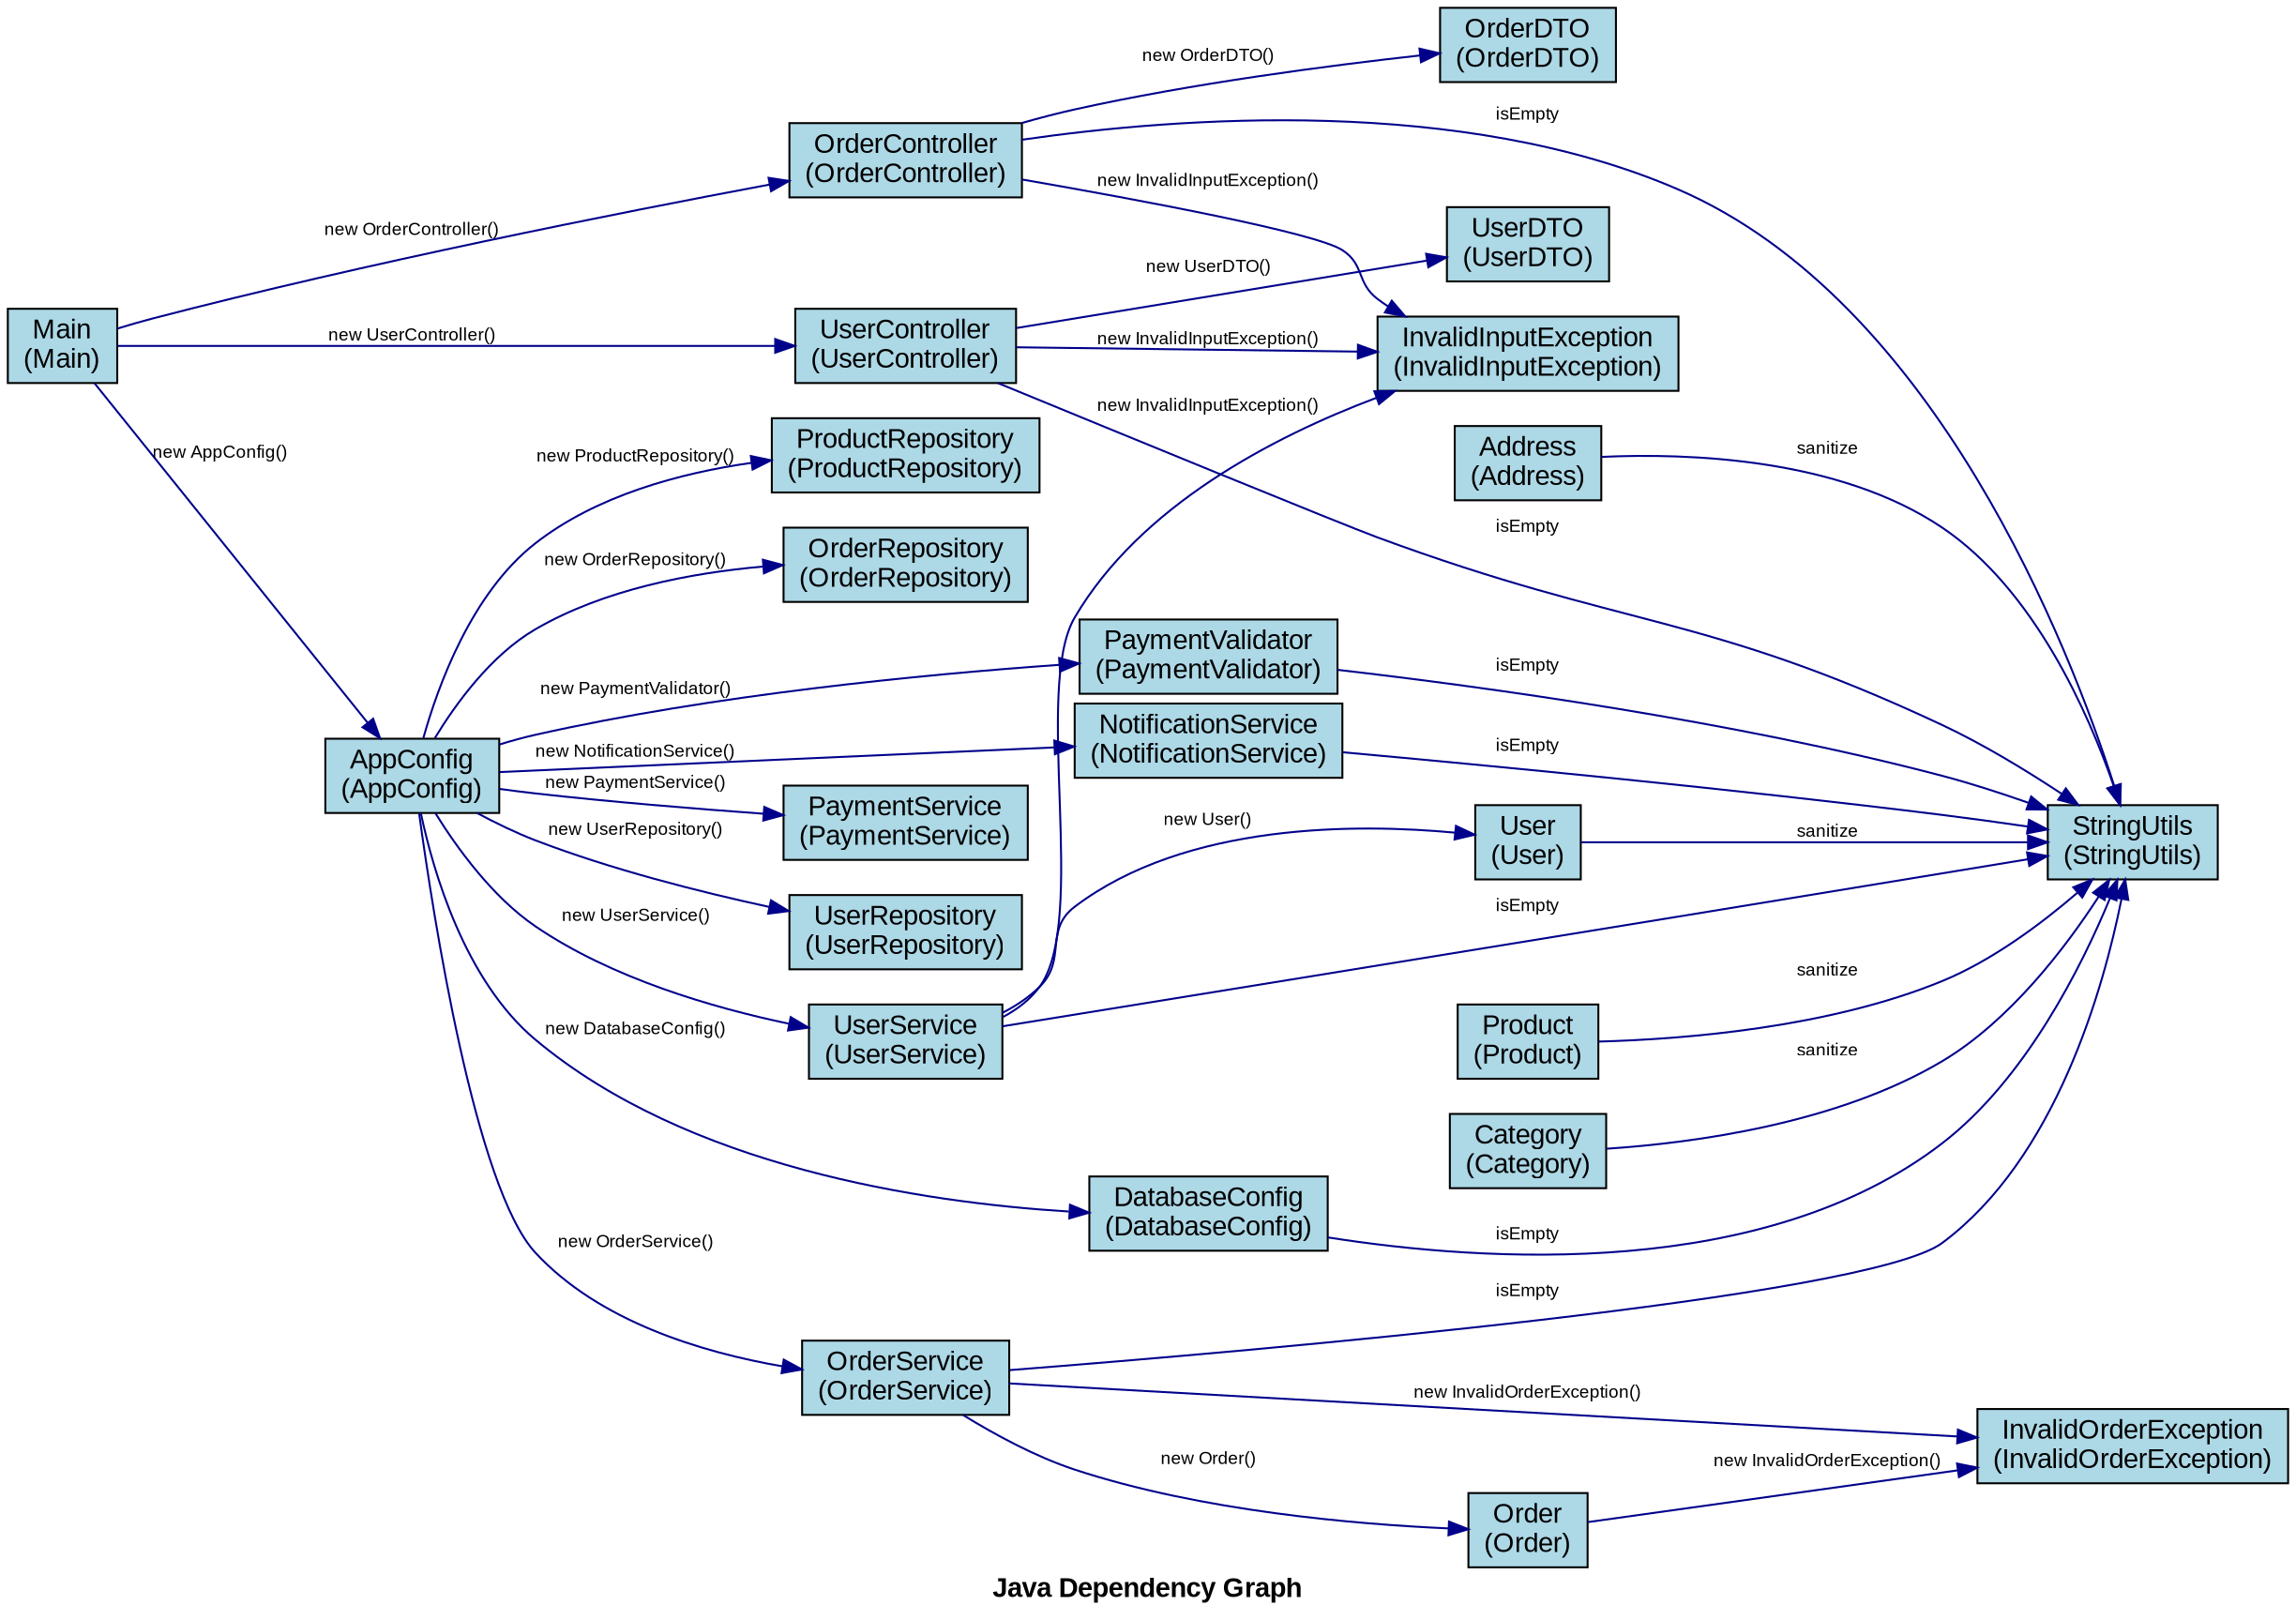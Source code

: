 digraph JavaDependencies {
    rankdir=LR;
    node [shape=box, style=filled, fillcolor=lightblue, fontname="Arial"];
    edge [fontname="Arial", fontsize=9, color=darkblue];
    graph [fontname="Arial Bold", fontsize=14, label="Java Dependency Graph"];

    "UserController" [label="UserController\n(UserController)", URL="javascript:showNodeInfo('UserController')", fillcolor="lightblue"];
    "DatabaseConfig" [label="DatabaseConfig\n(DatabaseConfig)", URL="javascript:showNodeInfo('DatabaseConfig')", fillcolor="lightblue"];
    "Order" [label="Order\n(Order)", URL="javascript:showNodeInfo('Order')", fillcolor="lightblue"];
    "UserService" [label="UserService\n(UserService)", URL="javascript:showNodeInfo('UserService')", fillcolor="lightblue"];
    "OrderService" [label="OrderService\n(OrderService)", URL="javascript:showNodeInfo('OrderService')", fillcolor="lightblue"];
    "Main" [label="Main\n(Main)", URL="javascript:showNodeInfo('Main')", fillcolor="lightblue"];
    "Product" [label="Product\n(Product)", URL="javascript:showNodeInfo('Product')", fillcolor="lightblue"];
    "AppConfig" [label="AppConfig\n(AppConfig)", URL="javascript:showNodeInfo('AppConfig')", fillcolor="lightblue"];
    "Category" [label="Category\n(Category)", URL="javascript:showNodeInfo('Category')", fillcolor="lightblue"];
    "OrderController" [label="OrderController\n(OrderController)", URL="javascript:showNodeInfo('OrderController')", fillcolor="lightblue"];
    "ProductRepository" [label="ProductRepository\n(ProductRepository)", URL="javascript:showNodeInfo('ProductRepository')", fillcolor="lightblue"];
    "PaymentValidator" [label="PaymentValidator\n(PaymentValidator)", URL="javascript:showNodeInfo('PaymentValidator')", fillcolor="lightblue"];
    "OrderRepository" [label="OrderRepository\n(OrderRepository)", URL="javascript:showNodeInfo('OrderRepository')", fillcolor="lightblue"];
    "User" [label="User\n(User)", URL="javascript:showNodeInfo('User')", fillcolor="lightblue"];
    "PaymentService" [label="PaymentService\n(PaymentService)", URL="javascript:showNodeInfo('PaymentService')", fillcolor="lightblue"];
    "NotificationService" [label="NotificationService\n(NotificationService)", URL="javascript:showNodeInfo('NotificationService')", fillcolor="lightblue"];
    "UserDTO" [label="UserDTO\n(UserDTO)", URL="javascript:showNodeInfo('UserDTO')", fillcolor="lightblue"];
    "Address" [label="Address\n(Address)", URL="javascript:showNodeInfo('Address')", fillcolor="lightblue"];
    "UserRepository" [label="UserRepository\n(UserRepository)", URL="javascript:showNodeInfo('UserRepository')", fillcolor="lightblue"];
    "OrderDTO" [label="OrderDTO\n(OrderDTO)", URL="javascript:showNodeInfo('OrderDTO')", fillcolor="lightblue"];
    "InvalidOrderException" [label="InvalidOrderException\n(InvalidOrderException)", URL="javascript:showNodeInfo('InvalidOrderException')", fillcolor="lightblue"];
    "InvalidInputException" [label="InvalidInputException\n(InvalidInputException)", URL="javascript:showNodeInfo('InvalidInputException')", fillcolor="lightblue"];
    "StringUtils" [label="StringUtils\n(StringUtils)", URL="javascript:showNodeInfo('StringUtils')", fillcolor="lightblue"];

    // Dependencies with method calls
    "Main" -> "AppConfig" [label="new AppConfig()", URL="javascript:showEdgeInfo('Main', 'AppConfig')"];
    "Main" -> "UserController" [label="new UserController()", URL="javascript:showEdgeInfo('Main', 'UserController')"];
    "Main" -> "OrderController" [label="new OrderController()", URL="javascript:showEdgeInfo('Main', 'OrderController')"];
    "OrderController" -> "StringUtils" [label="isEmpty", URL="javascript:showEdgeInfo('OrderController', 'StringUtils')"];
    "OrderController" -> "InvalidInputException" [label="new InvalidInputException()", URL="javascript:showEdgeInfo('OrderController', 'InvalidInputException')"];
    "OrderController" -> "OrderDTO" [label="new OrderDTO()", URL="javascript:showEdgeInfo('OrderController', 'OrderDTO')"];
    "UserController" -> "StringUtils" [label="isEmpty", URL="javascript:showEdgeInfo('UserController', 'StringUtils')"];
    "UserController" -> "InvalidInputException" [label="new InvalidInputException()", URL="javascript:showEdgeInfo('UserController', 'InvalidInputException')"];
    "UserController" -> "UserDTO" [label="new UserDTO()", URL="javascript:showEdgeInfo('UserController', 'UserDTO')"];
    "Address" -> "StringUtils" [label="sanitize", URL="javascript:showEdgeInfo('Address', 'StringUtils')"];
    "Category" -> "StringUtils" [label="sanitize", URL="javascript:showEdgeInfo('Category', 'StringUtils')"];
    "Order" -> "InvalidOrderException" [label="new InvalidOrderException()", URL="javascript:showEdgeInfo('Order', 'InvalidOrderException')"];
    "Product" -> "StringUtils" [label="sanitize", URL="javascript:showEdgeInfo('Product', 'StringUtils')"];
    "User" -> "StringUtils" [label="sanitize", URL="javascript:showEdgeInfo('User', 'StringUtils')"];
    "NotificationService" -> "StringUtils" [label="isEmpty", URL="javascript:showEdgeInfo('NotificationService', 'StringUtils')"];
    "OrderService" -> "StringUtils" [label="isEmpty", URL="javascript:showEdgeInfo('OrderService', 'StringUtils')"];
    "OrderService" -> "InvalidOrderException" [label="new InvalidOrderException()", URL="javascript:showEdgeInfo('OrderService', 'InvalidOrderException')"];
    "OrderService" -> "Order" [label="new Order()", URL="javascript:showEdgeInfo('OrderService', 'Order')"];
    "UserService" -> "StringUtils" [label="isEmpty", URL="javascript:showEdgeInfo('UserService', 'StringUtils')"];
    "UserService" -> "InvalidInputException" [label="new InvalidInputException()", URL="javascript:showEdgeInfo('UserService', 'InvalidInputException')"];
    "UserService" -> "User" [label="new User()", URL="javascript:showEdgeInfo('UserService', 'User')"];
    "AppConfig" -> "DatabaseConfig" [label="new DatabaseConfig()", URL="javascript:showEdgeInfo('AppConfig', 'DatabaseConfig')"];
    "AppConfig" -> "UserRepository" [label="new UserRepository()", URL="javascript:showEdgeInfo('AppConfig', 'UserRepository')"];
    "AppConfig" -> "OrderRepository" [label="new OrderRepository()", URL="javascript:showEdgeInfo('AppConfig', 'OrderRepository')"];
    "AppConfig" -> "ProductRepository" [label="new ProductRepository()", URL="javascript:showEdgeInfo('AppConfig', 'ProductRepository')"];
    "AppConfig" -> "NotificationService" [label="new NotificationService()", URL="javascript:showEdgeInfo('AppConfig', 'NotificationService')"];
    "AppConfig" -> "PaymentService" [label="new PaymentService()", URL="javascript:showEdgeInfo('AppConfig', 'PaymentService')"];
    "AppConfig" -> "PaymentValidator" [label="new PaymentValidator()", URL="javascript:showEdgeInfo('AppConfig', 'PaymentValidator')"];
    "AppConfig" -> "UserService" [label="new UserService()", URL="javascript:showEdgeInfo('AppConfig', 'UserService')"];
    "AppConfig" -> "OrderService" [label="new OrderService()", URL="javascript:showEdgeInfo('AppConfig', 'OrderService')"];
    "DatabaseConfig" -> "StringUtils" [label="isEmpty", URL="javascript:showEdgeInfo('DatabaseConfig', 'StringUtils')"];
    "PaymentValidator" -> "StringUtils" [label="isEmpty", URL="javascript:showEdgeInfo('PaymentValidator', 'StringUtils')"];
}